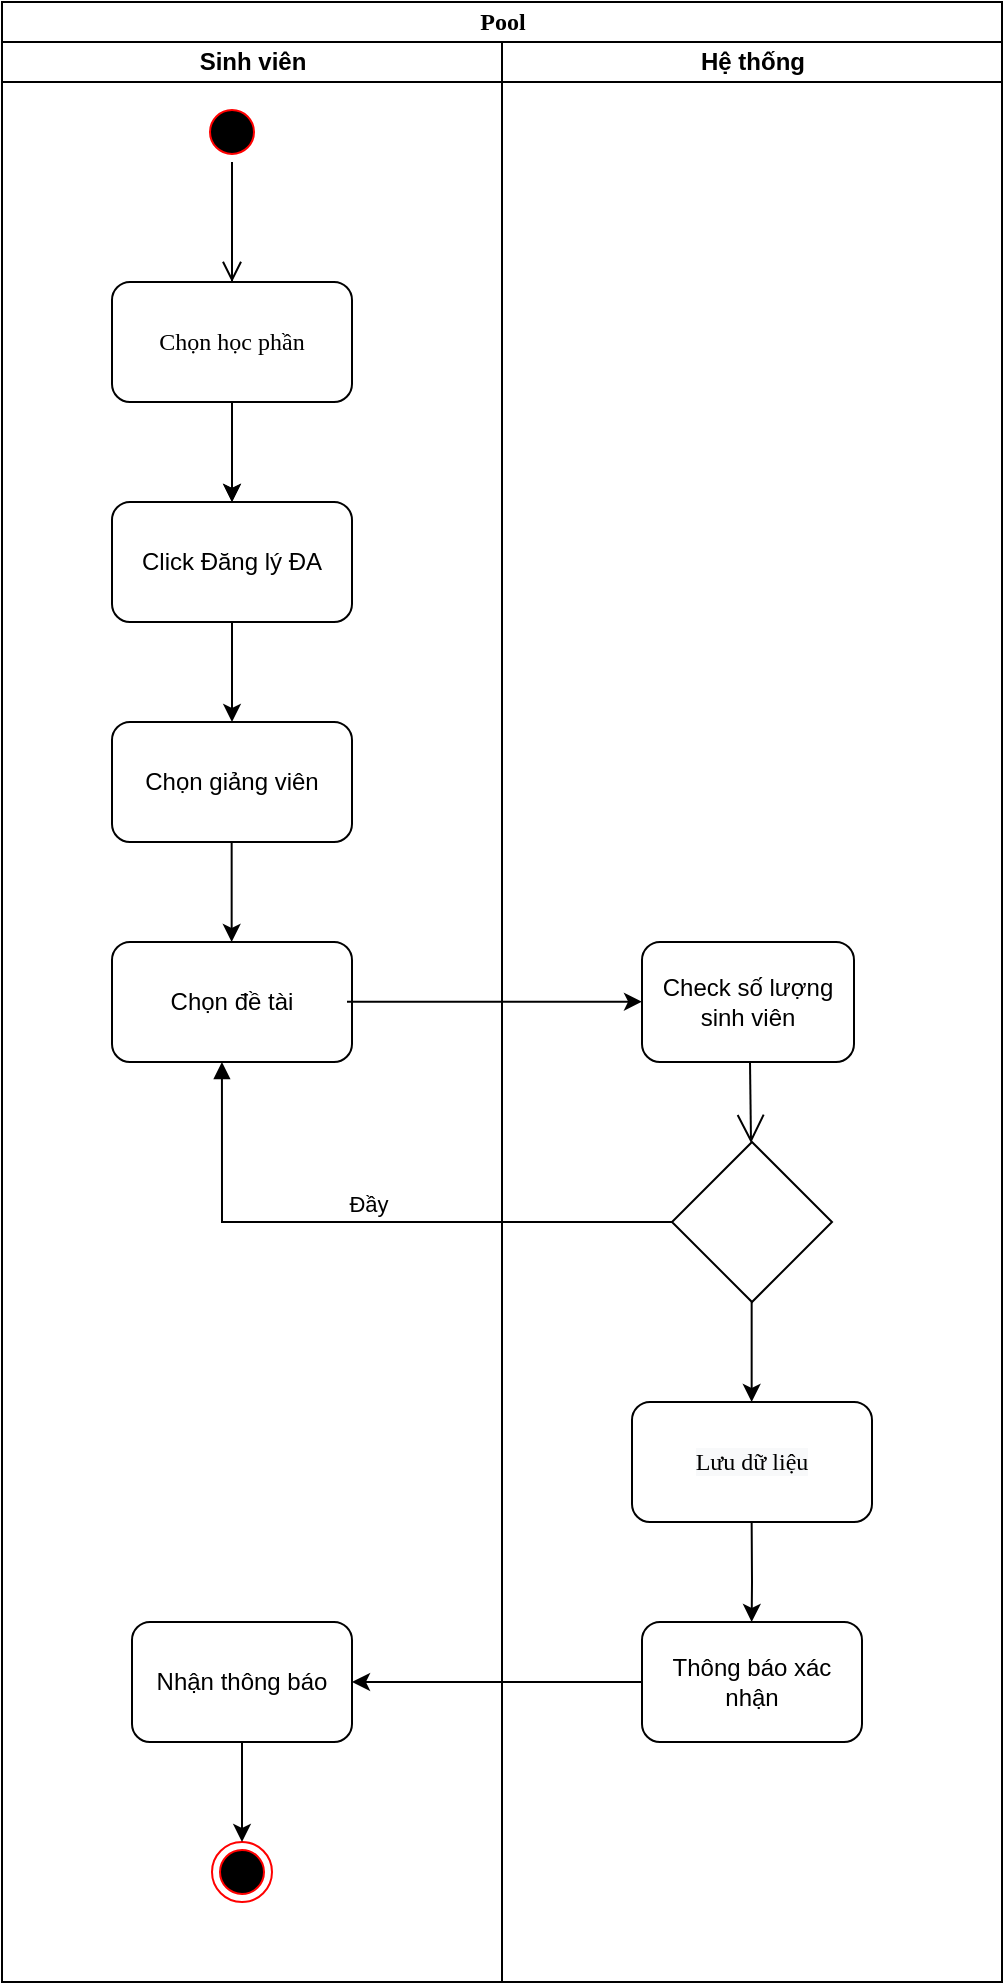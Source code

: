<mxfile version="16.5.6" type="google"><diagram id="-CKVdlmxBAaJ66TBqcwN" name="Page-1"><mxGraphModel dx="1114" dy="572" grid="1" gridSize="10" guides="1" tooltips="1" connect="1" arrows="1" fold="1" page="1" pageScale="1" pageWidth="827" pageHeight="1169" math="0" shadow="0"><root><mxCell id="0"/><mxCell id="1" parent="0"/><mxCell id="M52UcXVfVLwzu3Ha7bsd-1" value="Pool" style="swimlane;html=1;childLayout=stackLayout;startSize=20;rounded=0;shadow=0;comic=0;labelBackgroundColor=none;strokeWidth=1;fontFamily=Verdana;fontSize=12;align=center;" vertex="1" parent="1"><mxGeometry x="40" y="40" width="500" height="990" as="geometry"/></mxCell><mxCell id="M52UcXVfVLwzu3Ha7bsd-2" value="Sinh viên" style="swimlane;html=1;startSize=20;" vertex="1" parent="M52UcXVfVLwzu3Ha7bsd-1"><mxGeometry y="20" width="250" height="970" as="geometry"/></mxCell><mxCell id="M52UcXVfVLwzu3Ha7bsd-3" value="" style="ellipse;html=1;shape=startState;fillColor=#000000;strokeColor=#ff0000;" vertex="1" parent="M52UcXVfVLwzu3Ha7bsd-2"><mxGeometry x="100" y="30" width="30" height="30" as="geometry"/></mxCell><mxCell id="M52UcXVfVLwzu3Ha7bsd-4" value="" style="endArrow=classic;html=1;rounded=0;strokeColor=#000000;exitX=0.5;exitY=1;exitDx=0;exitDy=0;" edge="1" parent="M52UcXVfVLwzu3Ha7bsd-2"><mxGeometry width="50" height="50" relative="1" as="geometry"><mxPoint x="115" y="180" as="sourcePoint"/><mxPoint x="115" y="230" as="targetPoint"/></mxGeometry></mxCell><mxCell id="M52UcXVfVLwzu3Ha7bsd-5" value="Click Đăng lý ĐA" style="rounded=1;whiteSpace=wrap;html=1;" vertex="1" parent="M52UcXVfVLwzu3Ha7bsd-2"><mxGeometry x="55" y="230" width="120" height="60" as="geometry"/></mxCell><mxCell id="M52UcXVfVLwzu3Ha7bsd-7" value="" style="ellipse;html=1;shape=endState;fillColor=#000000;strokeColor=#ff0000;" vertex="1" parent="M52UcXVfVLwzu3Ha7bsd-2"><mxGeometry x="105" y="900" width="30" height="30" as="geometry"/></mxCell><mxCell id="M52UcXVfVLwzu3Ha7bsd-19" value="Chọn giảng viên" style="rounded=1;whiteSpace=wrap;html=1;" vertex="1" parent="M52UcXVfVLwzu3Ha7bsd-2"><mxGeometry x="55" y="340" width="120" height="60" as="geometry"/></mxCell><mxCell id="M52UcXVfVLwzu3Ha7bsd-9" value="Chọn đề tài" style="rounded=1;whiteSpace=wrap;html=1;" vertex="1" parent="M52UcXVfVLwzu3Ha7bsd-2"><mxGeometry x="55" y="450" width="120" height="60" as="geometry"/></mxCell><mxCell id="M52UcXVfVLwzu3Ha7bsd-23" value="" style="endArrow=classic;html=1;rounded=0;exitX=0.5;exitY=1;exitDx=0;exitDy=0;" edge="1" parent="M52UcXVfVLwzu3Ha7bsd-2" source="M52UcXVfVLwzu3Ha7bsd-5"><mxGeometry width="50" height="50" relative="1" as="geometry"><mxPoint x="420" y="330" as="sourcePoint"/><mxPoint x="115" y="340" as="targetPoint"/></mxGeometry></mxCell><mxCell id="M52UcXVfVLwzu3Ha7bsd-24" value="" style="endArrow=classic;html=1;rounded=0;exitX=0.5;exitY=1;exitDx=0;exitDy=0;" edge="1" parent="M52UcXVfVLwzu3Ha7bsd-2"><mxGeometry width="50" height="50" relative="1" as="geometry"><mxPoint x="114.83" y="400" as="sourcePoint"/><mxPoint x="114.83" y="450" as="targetPoint"/></mxGeometry></mxCell><mxCell id="M52UcXVfVLwzu3Ha7bsd-37" value="Nhận thông báo" style="rounded=1;whiteSpace=wrap;html=1;" vertex="1" parent="M52UcXVfVLwzu3Ha7bsd-2"><mxGeometry x="65" y="790" width="110" height="60" as="geometry"/></mxCell><mxCell id="M52UcXVfVLwzu3Ha7bsd-47" value="" style="endArrow=classic;html=1;rounded=0;entryX=0.5;entryY=0;entryDx=0;entryDy=0;exitX=0.5;exitY=1;exitDx=0;exitDy=0;" edge="1" parent="M52UcXVfVLwzu3Ha7bsd-2" source="M52UcXVfVLwzu3Ha7bsd-37" target="M52UcXVfVLwzu3Ha7bsd-7"><mxGeometry width="50" height="50" relative="1" as="geometry"><mxPoint x="420" y="910" as="sourcePoint"/><mxPoint x="470" y="860" as="targetPoint"/></mxGeometry></mxCell><mxCell id="M52UcXVfVLwzu3Ha7bsd-8" value="Hệ thống" style="swimlane;html=1;startSize=20;" vertex="1" parent="M52UcXVfVLwzu3Ha7bsd-1"><mxGeometry x="250" y="20" width="250" height="970" as="geometry"/></mxCell><mxCell id="M52UcXVfVLwzu3Ha7bsd-10" value="" style="endArrow=classic;html=1;rounded=0;strokeColor=#000000;exitX=1;exitY=0.5;exitDx=0;exitDy=0;" edge="1" parent="M52UcXVfVLwzu3Ha7bsd-8"><mxGeometry width="50" height="50" relative="1" as="geometry"><mxPoint x="-77.5" y="479.83" as="sourcePoint"/><mxPoint x="70" y="479.83" as="targetPoint"/></mxGeometry></mxCell><mxCell id="M52UcXVfVLwzu3Ha7bsd-11" value="Check số lượng sinh viên" style="rounded=1;whiteSpace=wrap;html=1;" vertex="1" parent="M52UcXVfVLwzu3Ha7bsd-8"><mxGeometry x="70" y="450" width="106" height="60" as="geometry"/></mxCell><mxCell id="M52UcXVfVLwzu3Ha7bsd-6" value="&lt;span style=&quot;color: rgb(0 , 0 , 0) ; font-family: &amp;#34;verdana&amp;#34; ; font-size: 12px ; font-style: normal ; font-weight: 400 ; letter-spacing: normal ; text-align: center ; text-indent: 0px ; text-transform: none ; word-spacing: 0px ; background-color: rgb(248 , 249 , 250) ; display: inline ; float: none&quot;&gt;Lưu dữ liệu&lt;/span&gt;" style="rounded=1;whiteSpace=wrap;html=1;" vertex="1" parent="M52UcXVfVLwzu3Ha7bsd-8"><mxGeometry x="65" y="680" width="120" height="60" as="geometry"/></mxCell><mxCell id="M52UcXVfVLwzu3Ha7bsd-20" value="Thông báo xác nhận" style="rounded=1;whiteSpace=wrap;html=1;" vertex="1" parent="M52UcXVfVLwzu3Ha7bsd-8"><mxGeometry x="70" y="790" width="110" height="60" as="geometry"/></mxCell><mxCell id="M52UcXVfVLwzu3Ha7bsd-21" value="" style="rhombus;whiteSpace=wrap;html=1;" vertex="1" parent="M52UcXVfVLwzu3Ha7bsd-8"><mxGeometry x="85" y="550" width="80" height="80" as="geometry"/></mxCell><mxCell id="M52UcXVfVLwzu3Ha7bsd-35" value="" style="endArrow=classic;html=1;rounded=0;exitX=0.5;exitY=1;exitDx=0;exitDy=0;" edge="1" parent="M52UcXVfVLwzu3Ha7bsd-8"><mxGeometry width="50" height="50" relative="1" as="geometry"><mxPoint x="124.83" y="630" as="sourcePoint"/><mxPoint x="124.83" y="680" as="targetPoint"/></mxGeometry></mxCell><mxCell id="M52UcXVfVLwzu3Ha7bsd-36" value="" style="endArrow=classic;html=1;rounded=0;exitX=0.5;exitY=1;exitDx=0;exitDy=0;" edge="1" parent="M52UcXVfVLwzu3Ha7bsd-8"><mxGeometry width="50" height="50" relative="1" as="geometry"><mxPoint x="124.83" y="740" as="sourcePoint"/><mxPoint x="124.83" y="790" as="targetPoint"/><Array as="points"><mxPoint x="125" y="770"/></Array></mxGeometry></mxCell><mxCell id="M52UcXVfVLwzu3Ha7bsd-49" value="" style="endArrow=open;endFill=1;endSize=12;html=1;rounded=0;" edge="1" parent="M52UcXVfVLwzu3Ha7bsd-8" target="M52UcXVfVLwzu3Ha7bsd-21"><mxGeometry width="160" relative="1" as="geometry"><mxPoint x="124" y="510" as="sourcePoint"/><mxPoint x="284" y="510" as="targetPoint"/></mxGeometry></mxCell><mxCell id="M52UcXVfVLwzu3Ha7bsd-46" value="" style="endArrow=classic;html=1;rounded=0;strokeColor=#000000;exitX=0;exitY=0.5;exitDx=0;exitDy=0;entryX=1;entryY=0.5;entryDx=0;entryDy=0;" edge="1" parent="M52UcXVfVLwzu3Ha7bsd-1" source="M52UcXVfVLwzu3Ha7bsd-20" target="M52UcXVfVLwzu3Ha7bsd-37"><mxGeometry width="50" height="50" relative="1" as="geometry"><mxPoint x="175" y="830" as="sourcePoint"/><mxPoint x="322.5" y="830" as="targetPoint"/></mxGeometry></mxCell><mxCell id="M52UcXVfVLwzu3Ha7bsd-48" value="Đầy" style="html=1;verticalAlign=bottom;endArrow=block;rounded=0;entryX=0.458;entryY=1;entryDx=0;entryDy=0;entryPerimeter=0;exitX=0;exitY=0.5;exitDx=0;exitDy=0;" edge="1" parent="M52UcXVfVLwzu3Ha7bsd-1" source="M52UcXVfVLwzu3Ha7bsd-21" target="M52UcXVfVLwzu3Ha7bsd-9"><mxGeometry width="80" relative="1" as="geometry"><mxPoint x="330" y="610" as="sourcePoint"/><mxPoint x="120" y="610" as="targetPoint"/><Array as="points"><mxPoint x="110" y="610"/></Array></mxGeometry></mxCell><mxCell id="M52UcXVfVLwzu3Ha7bsd-14" value="" style="edgeStyle=orthogonalEdgeStyle;html=1;verticalAlign=bottom;endArrow=open;endSize=8;strokeColor=#000000;rounded=0;startArrow=none;" edge="1" parent="1" source="M52UcXVfVLwzu3Ha7bsd-16"><mxGeometry relative="1" as="geometry"><mxPoint x="155" y="180.0" as="targetPoint"/></mxGeometry></mxCell><mxCell id="M52UcXVfVLwzu3Ha7bsd-15" value="" style="edgeStyle=orthogonalEdgeStyle;rounded=0;orthogonalLoop=1;jettySize=auto;html=1;strokeColor=#000000;" edge="1" parent="1" source="M52UcXVfVLwzu3Ha7bsd-16" target="M52UcXVfVLwzu3Ha7bsd-5"><mxGeometry relative="1" as="geometry"/></mxCell><mxCell id="M52UcXVfVLwzu3Ha7bsd-16" value="&lt;span style=&quot;font-family: &amp;#34;verdana&amp;#34;&quot;&gt;Chọn học phần&lt;/span&gt;" style="rounded=1;whiteSpace=wrap;html=1;" vertex="1" parent="1"><mxGeometry x="95" y="180" width="120" height="60" as="geometry"/></mxCell><mxCell id="M52UcXVfVLwzu3Ha7bsd-17" value="" style="edgeStyle=orthogonalEdgeStyle;html=1;verticalAlign=bottom;endArrow=none;endSize=8;strokeColor=#000000;rounded=0;" edge="1" parent="1" source="M52UcXVfVLwzu3Ha7bsd-3" target="M52UcXVfVLwzu3Ha7bsd-16"><mxGeometry relative="1" as="geometry"><mxPoint x="155" y="180" as="targetPoint"/><mxPoint x="155" y="120" as="sourcePoint"/></mxGeometry></mxCell></root></mxGraphModel></diagram></mxfile>